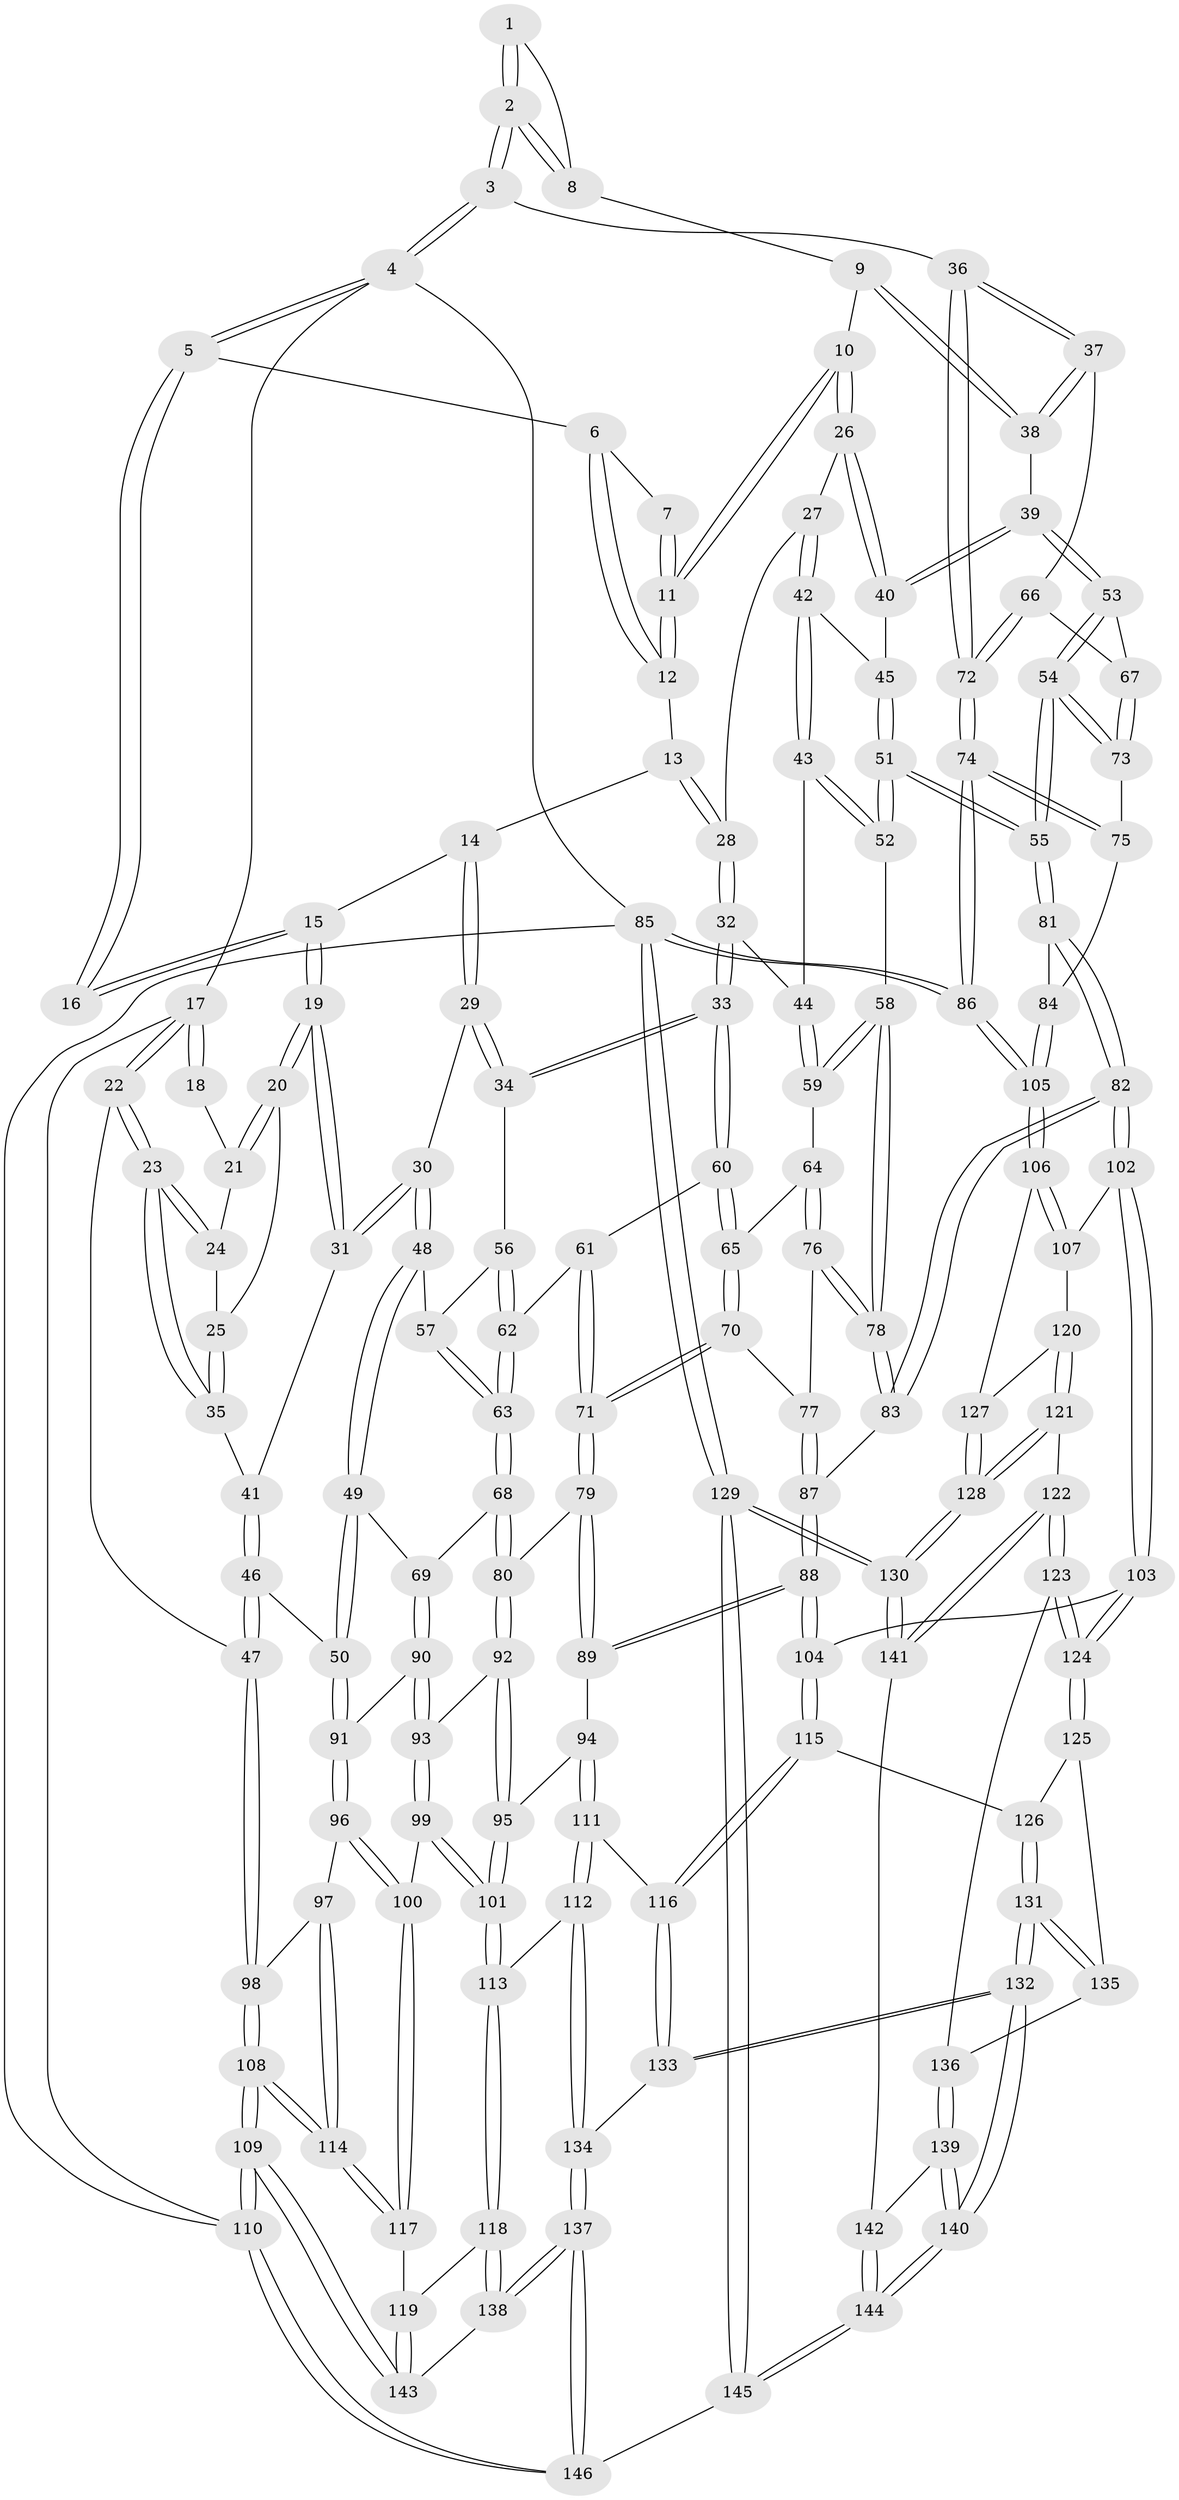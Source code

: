// coarse degree distribution, {2: 0.033707865168539325, 5: 0.34831460674157305, 6: 0.0898876404494382, 3: 0.10112359550561797, 4: 0.42696629213483145}
// Generated by graph-tools (version 1.1) at 2025/24/03/03/25 07:24:40]
// undirected, 146 vertices, 362 edges
graph export_dot {
graph [start="1"]
  node [color=gray90,style=filled];
  1 [pos="+0.798317662096596+0.05994576309907873"];
  2 [pos="+1+0.04131599542531517"];
  3 [pos="+1+0"];
  4 [pos="+1+0"];
  5 [pos="+0.6780387729566256+0"];
  6 [pos="+0.680798126111186+0"];
  7 [pos="+0.76864233168713+0.026945596138135033"];
  8 [pos="+0.8644385722230171+0.1449857072392609"];
  9 [pos="+0.8272301748753792+0.19446874962998223"];
  10 [pos="+0.772433430237058+0.20230012704297942"];
  11 [pos="+0.7698502097245966+0.19869122165571046"];
  12 [pos="+0.6396758484401611+0.07501781130676073"];
  13 [pos="+0.6109116396387646+0.11594928488368902"];
  14 [pos="+0.39873072318727665+0.11311369874429962"];
  15 [pos="+0.3336296102952517+0"];
  16 [pos="+0.2957360758392227+0"];
  17 [pos="+0+0"];
  18 [pos="+0.2334061241987056+0"];
  19 [pos="+0.23058367572207447+0.24791394954241744"];
  20 [pos="+0.2118408177384823+0.22369956817550682"];
  21 [pos="+0.1923836466566036+0"];
  22 [pos="+0+0.29789621093776514"];
  23 [pos="+0+0.2378536563807988"];
  24 [pos="+0.11022429968928808+0.12035234747081193"];
  25 [pos="+0.16206259478642365+0.2007652426336989"];
  26 [pos="+0.7521280812576406+0.2283260633226375"];
  27 [pos="+0.7038317314732925+0.2616546211689944"];
  28 [pos="+0.6019098618953226+0.18083330225206753"];
  29 [pos="+0.39921489471437716+0.2195585988324404"];
  30 [pos="+0.24770697489103471+0.2696980784580843"];
  31 [pos="+0.2379931164586559+0.2631555918185364"];
  32 [pos="+0.5082431972011748+0.2835262682530577"];
  33 [pos="+0.4894726865923492+0.29072017106575193"];
  34 [pos="+0.4504254998940984+0.27288321883787886"];
  35 [pos="+0.044946816479275994+0.23932206060167596"];
  36 [pos="+1+0.2079219762893539"];
  37 [pos="+1+0.2946332167638589"];
  38 [pos="+0.8966842447028224+0.3056250257541656"];
  39 [pos="+0.8625640305944816+0.34189859483739976"];
  40 [pos="+0.8106412444048645+0.32982029701155147"];
  41 [pos="+0.1775639795844897+0.2800574659041199"];
  42 [pos="+0.6988806333678701+0.2801178387851744"];
  43 [pos="+0.6606265936633161+0.32524275339364833"];
  44 [pos="+0.6424405555509798+0.32583532664592846"];
  45 [pos="+0.7646138511951072+0.3409148974901559"];
  46 [pos="+0.0010228532002816697+0.4462752863940481"];
  47 [pos="+0+0.4297206609524088"];
  48 [pos="+0.25070700131260326+0.3534256437196136"];
  49 [pos="+0.23352143641332057+0.40528583448953487"];
  50 [pos="+0.06671033904279047+0.46534714778439734"];
  51 [pos="+0.721007788817846+0.4413365504354104"];
  52 [pos="+0.709028945881051+0.4385114830949539"];
  53 [pos="+0.8618086378548133+0.3475328745094859"];
  54 [pos="+0.788396867854671+0.4665693840441126"];
  55 [pos="+0.7728295067769245+0.4757345812671564"];
  56 [pos="+0.4168814306682719+0.3132492724728963"];
  57 [pos="+0.34925991336269313+0.3674284905730378"];
  58 [pos="+0.6801244947692656+0.44936413102098255"];
  59 [pos="+0.5807676271745529+0.43627495600575456"];
  60 [pos="+0.49764529345478814+0.34644775134931766"];
  61 [pos="+0.4749608294975943+0.3725219142815393"];
  62 [pos="+0.37687599886038864+0.4525360144046684"];
  63 [pos="+0.36888023207467247+0.4633110401992512"];
  64 [pos="+0.5658615226503068+0.4388918971847507"];
  65 [pos="+0.5357936753898656+0.41734491652789824"];
  66 [pos="+0.9378325256779755+0.44071755504807036"];
  67 [pos="+0.9238603517749026+0.4480432810905882"];
  68 [pos="+0.3564348460505419+0.5025674157874279"];
  69 [pos="+0.313204947163081+0.48863510589085185"];
  70 [pos="+0.43980585241286363+0.5059241095547768"];
  71 [pos="+0.4230190866868139+0.5085628877567304"];
  72 [pos="+1+0.5021834088288094"];
  73 [pos="+0.911842728654763+0.47256561140739095"];
  74 [pos="+1+0.5476699797214882"];
  75 [pos="+0.9156410844855158+0.4828943958806347"];
  76 [pos="+0.5618539880009068+0.506204229971601"];
  77 [pos="+0.5082183536511714+0.5309091935630551"];
  78 [pos="+0.6192530784951183+0.5778964672000847"];
  79 [pos="+0.37723369607589957+0.5228453187987903"];
  80 [pos="+0.3706809194680275+0.5194394006029719"];
  81 [pos="+0.7782577687792386+0.5504523820143626"];
  82 [pos="+0.6847422306624331+0.6596961839790214"];
  83 [pos="+0.6242625430572655+0.601276524331707"];
  84 [pos="+0.9167214992154421+0.6081625793655367"];
  85 [pos="+1+1"];
  86 [pos="+1+0.7793865866946049"];
  87 [pos="+0.5143337710256587+0.614655009332925"];
  88 [pos="+0.4546727572492577+0.6567692446403495"];
  89 [pos="+0.4320845562526649+0.6441217026093806"];
  90 [pos="+0.21154722252217953+0.5613942820404322"];
  91 [pos="+0.1534655226345751+0.5646886494428438"];
  92 [pos="+0.29490595333004055+0.6127748855982263"];
  93 [pos="+0.27132762165930335+0.6178598597459608"];
  94 [pos="+0.359269616815701+0.6797824601148578"];
  95 [pos="+0.33346882487332935+0.672014742003702"];
  96 [pos="+0.1540134946961777+0.6679879441542365"];
  97 [pos="+0.09426639424374492+0.6683105844858085"];
  98 [pos="+0+0.4391124617349658"];
  99 [pos="+0.21038431979027675+0.7220413152758605"];
  100 [pos="+0.17205461583137463+0.6959587062138244"];
  101 [pos="+0.21093921830353152+0.7228443146285616"];
  102 [pos="+0.6875073130509689+0.691014986411222"];
  103 [pos="+0.6553946106835572+0.7199033710006612"];
  104 [pos="+0.4631282637421745+0.6780650861171615"];
  105 [pos="+0.9909150517895415+0.6944503192021094"];
  106 [pos="+0.932373462149956+0.7050116986681148"];
  107 [pos="+0.7066134198564117+0.702690596764583"];
  108 [pos="+0+0.7827242452558305"];
  109 [pos="+0+1"];
  110 [pos="+0+1"];
  111 [pos="+0.3493230500337037+0.7254793672872379"];
  112 [pos="+0.30267673228937+0.8052126454444307"];
  113 [pos="+0.22713824620368947+0.7724722632700404"];
  114 [pos="+0+0.7884168706709646"];
  115 [pos="+0.46320274382288007+0.7664772469548676"];
  116 [pos="+0.45793128992407356+0.7708705538642645"];
  117 [pos="+0.006358144243584369+0.8108392777632882"];
  118 [pos="+0.15207309718210157+0.860356731613407"];
  119 [pos="+0.08590184119607877+0.8550574685080522"];
  120 [pos="+0.7377067521669379+0.7607867814054892"];
  121 [pos="+0.7386849801337425+0.8076376466675144"];
  122 [pos="+0.706922173151884+0.9113180256346126"];
  123 [pos="+0.6134406910079352+0.8184433650103483"];
  124 [pos="+0.6087518587618431+0.7958546042003589"];
  125 [pos="+0.5589202118525282+0.7955050976298177"];
  126 [pos="+0.5115257443863684+0.7873767907974537"];
  127 [pos="+0.8080576129568374+0.8046318953228564"];
  128 [pos="+0.8374728267560142+0.9043334172215196"];
  129 [pos="+1+1"];
  130 [pos="+0.9464262945744693+1"];
  131 [pos="+0.4944266389536709+0.898742522112549"];
  132 [pos="+0.4875993554630544+0.9130851167218854"];
  133 [pos="+0.43567710388734643+0.7958540356435123"];
  134 [pos="+0.339396734061444+0.8454139475078054"];
  135 [pos="+0.5201243273980272+0.8706791441688"];
  136 [pos="+0.5945277754956784+0.8561297117266409"];
  137 [pos="+0.35240473797781285+1"];
  138 [pos="+0.2202091168274944+1"];
  139 [pos="+0.5809017435125416+0.8904480560620549"];
  140 [pos="+0.4843145246845895+0.9997630384443491"];
  141 [pos="+0.7113477376804348+0.9213115893654483"];
  142 [pos="+0.6382208796865323+0.9373817567026751"];
  143 [pos="+0.06951134059044001+0.9553871206763291"];
  144 [pos="+0.4520543068445469+1"];
  145 [pos="+0.40826261159400695+1"];
  146 [pos="+0.3540045010330188+1"];
  1 -- 2;
  1 -- 2;
  1 -- 8;
  2 -- 3;
  2 -- 3;
  2 -- 8;
  2 -- 8;
  3 -- 4;
  3 -- 4;
  3 -- 36;
  4 -- 5;
  4 -- 5;
  4 -- 17;
  4 -- 85;
  5 -- 6;
  5 -- 16;
  5 -- 16;
  6 -- 7;
  6 -- 12;
  6 -- 12;
  7 -- 11;
  7 -- 11;
  8 -- 9;
  9 -- 10;
  9 -- 38;
  9 -- 38;
  10 -- 11;
  10 -- 11;
  10 -- 26;
  10 -- 26;
  11 -- 12;
  11 -- 12;
  12 -- 13;
  13 -- 14;
  13 -- 28;
  13 -- 28;
  14 -- 15;
  14 -- 29;
  14 -- 29;
  15 -- 16;
  15 -- 16;
  15 -- 19;
  15 -- 19;
  17 -- 18;
  17 -- 18;
  17 -- 22;
  17 -- 22;
  17 -- 110;
  18 -- 21;
  19 -- 20;
  19 -- 20;
  19 -- 31;
  19 -- 31;
  20 -- 21;
  20 -- 21;
  20 -- 25;
  21 -- 24;
  22 -- 23;
  22 -- 23;
  22 -- 47;
  23 -- 24;
  23 -- 24;
  23 -- 35;
  23 -- 35;
  24 -- 25;
  25 -- 35;
  25 -- 35;
  26 -- 27;
  26 -- 40;
  26 -- 40;
  27 -- 28;
  27 -- 42;
  27 -- 42;
  28 -- 32;
  28 -- 32;
  29 -- 30;
  29 -- 34;
  29 -- 34;
  30 -- 31;
  30 -- 31;
  30 -- 48;
  30 -- 48;
  31 -- 41;
  32 -- 33;
  32 -- 33;
  32 -- 44;
  33 -- 34;
  33 -- 34;
  33 -- 60;
  33 -- 60;
  34 -- 56;
  35 -- 41;
  36 -- 37;
  36 -- 37;
  36 -- 72;
  36 -- 72;
  37 -- 38;
  37 -- 38;
  37 -- 66;
  38 -- 39;
  39 -- 40;
  39 -- 40;
  39 -- 53;
  39 -- 53;
  40 -- 45;
  41 -- 46;
  41 -- 46;
  42 -- 43;
  42 -- 43;
  42 -- 45;
  43 -- 44;
  43 -- 52;
  43 -- 52;
  44 -- 59;
  44 -- 59;
  45 -- 51;
  45 -- 51;
  46 -- 47;
  46 -- 47;
  46 -- 50;
  47 -- 98;
  47 -- 98;
  48 -- 49;
  48 -- 49;
  48 -- 57;
  49 -- 50;
  49 -- 50;
  49 -- 69;
  50 -- 91;
  50 -- 91;
  51 -- 52;
  51 -- 52;
  51 -- 55;
  51 -- 55;
  52 -- 58;
  53 -- 54;
  53 -- 54;
  53 -- 67;
  54 -- 55;
  54 -- 55;
  54 -- 73;
  54 -- 73;
  55 -- 81;
  55 -- 81;
  56 -- 57;
  56 -- 62;
  56 -- 62;
  57 -- 63;
  57 -- 63;
  58 -- 59;
  58 -- 59;
  58 -- 78;
  58 -- 78;
  59 -- 64;
  60 -- 61;
  60 -- 65;
  60 -- 65;
  61 -- 62;
  61 -- 71;
  61 -- 71;
  62 -- 63;
  62 -- 63;
  63 -- 68;
  63 -- 68;
  64 -- 65;
  64 -- 76;
  64 -- 76;
  65 -- 70;
  65 -- 70;
  66 -- 67;
  66 -- 72;
  66 -- 72;
  67 -- 73;
  67 -- 73;
  68 -- 69;
  68 -- 80;
  68 -- 80;
  69 -- 90;
  69 -- 90;
  70 -- 71;
  70 -- 71;
  70 -- 77;
  71 -- 79;
  71 -- 79;
  72 -- 74;
  72 -- 74;
  73 -- 75;
  74 -- 75;
  74 -- 75;
  74 -- 86;
  74 -- 86;
  75 -- 84;
  76 -- 77;
  76 -- 78;
  76 -- 78;
  77 -- 87;
  77 -- 87;
  78 -- 83;
  78 -- 83;
  79 -- 80;
  79 -- 89;
  79 -- 89;
  80 -- 92;
  80 -- 92;
  81 -- 82;
  81 -- 82;
  81 -- 84;
  82 -- 83;
  82 -- 83;
  82 -- 102;
  82 -- 102;
  83 -- 87;
  84 -- 105;
  84 -- 105;
  85 -- 86;
  85 -- 86;
  85 -- 129;
  85 -- 129;
  85 -- 110;
  86 -- 105;
  86 -- 105;
  87 -- 88;
  87 -- 88;
  88 -- 89;
  88 -- 89;
  88 -- 104;
  88 -- 104;
  89 -- 94;
  90 -- 91;
  90 -- 93;
  90 -- 93;
  91 -- 96;
  91 -- 96;
  92 -- 93;
  92 -- 95;
  92 -- 95;
  93 -- 99;
  93 -- 99;
  94 -- 95;
  94 -- 111;
  94 -- 111;
  95 -- 101;
  95 -- 101;
  96 -- 97;
  96 -- 100;
  96 -- 100;
  97 -- 98;
  97 -- 114;
  97 -- 114;
  98 -- 108;
  98 -- 108;
  99 -- 100;
  99 -- 101;
  99 -- 101;
  100 -- 117;
  100 -- 117;
  101 -- 113;
  101 -- 113;
  102 -- 103;
  102 -- 103;
  102 -- 107;
  103 -- 104;
  103 -- 124;
  103 -- 124;
  104 -- 115;
  104 -- 115;
  105 -- 106;
  105 -- 106;
  106 -- 107;
  106 -- 107;
  106 -- 127;
  107 -- 120;
  108 -- 109;
  108 -- 109;
  108 -- 114;
  108 -- 114;
  109 -- 110;
  109 -- 110;
  109 -- 143;
  109 -- 143;
  110 -- 146;
  110 -- 146;
  111 -- 112;
  111 -- 112;
  111 -- 116;
  112 -- 113;
  112 -- 134;
  112 -- 134;
  113 -- 118;
  113 -- 118;
  114 -- 117;
  114 -- 117;
  115 -- 116;
  115 -- 116;
  115 -- 126;
  116 -- 133;
  116 -- 133;
  117 -- 119;
  118 -- 119;
  118 -- 138;
  118 -- 138;
  119 -- 143;
  119 -- 143;
  120 -- 121;
  120 -- 121;
  120 -- 127;
  121 -- 122;
  121 -- 128;
  121 -- 128;
  122 -- 123;
  122 -- 123;
  122 -- 141;
  122 -- 141;
  123 -- 124;
  123 -- 124;
  123 -- 136;
  124 -- 125;
  124 -- 125;
  125 -- 126;
  125 -- 135;
  126 -- 131;
  126 -- 131;
  127 -- 128;
  127 -- 128;
  128 -- 130;
  128 -- 130;
  129 -- 130;
  129 -- 130;
  129 -- 145;
  129 -- 145;
  130 -- 141;
  130 -- 141;
  131 -- 132;
  131 -- 132;
  131 -- 135;
  131 -- 135;
  132 -- 133;
  132 -- 133;
  132 -- 140;
  132 -- 140;
  133 -- 134;
  134 -- 137;
  134 -- 137;
  135 -- 136;
  136 -- 139;
  136 -- 139;
  137 -- 138;
  137 -- 138;
  137 -- 146;
  137 -- 146;
  138 -- 143;
  139 -- 140;
  139 -- 140;
  139 -- 142;
  140 -- 144;
  140 -- 144;
  141 -- 142;
  142 -- 144;
  142 -- 144;
  144 -- 145;
  144 -- 145;
  145 -- 146;
}
